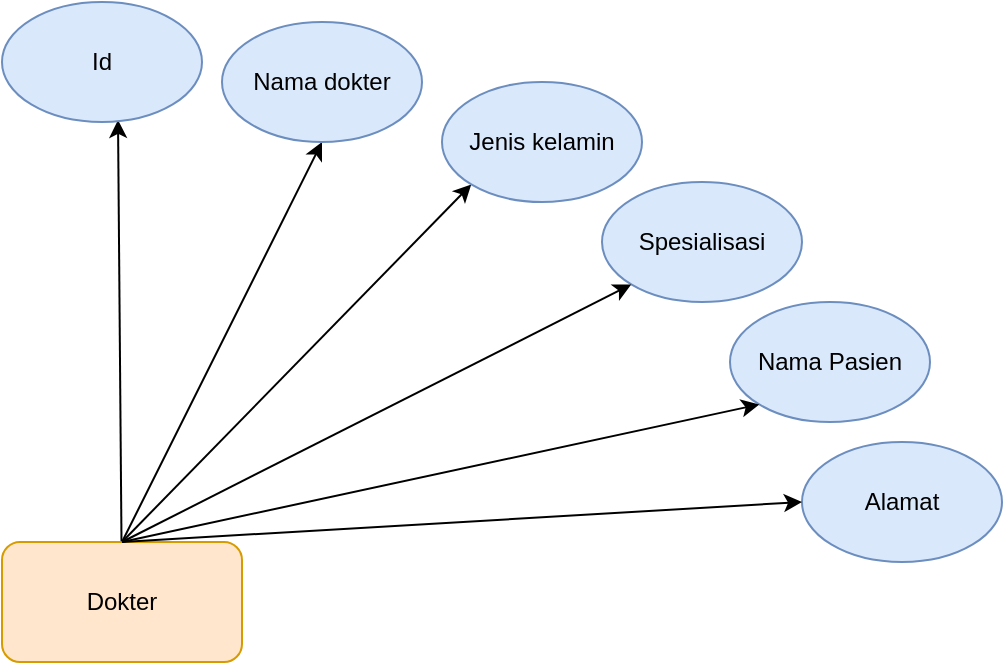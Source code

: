 <mxfile version="16.6.6" type="github"><diagram id="iHLHYgPbjY47wZx5P_oe" name="Page-1"><mxGraphModel dx="868" dy="450" grid="1" gridSize="10" guides="1" tooltips="1" connect="1" arrows="1" fold="1" page="1" pageScale="1" pageWidth="827" pageHeight="1169" math="0" shadow="0"><root><mxCell id="0"/><mxCell id="1" parent="0"/><mxCell id="cxVUMkP61MDlI2AyrGk3-10" style="edgeStyle=none;rounded=0;orthogonalLoop=1;jettySize=auto;html=1;entryX=0.58;entryY=0.983;entryDx=0;entryDy=0;entryPerimeter=0;" edge="1" parent="1" source="cxVUMkP61MDlI2AyrGk3-2" target="cxVUMkP61MDlI2AyrGk3-3"><mxGeometry relative="1" as="geometry"/></mxCell><mxCell id="cxVUMkP61MDlI2AyrGk3-11" style="edgeStyle=none;rounded=0;orthogonalLoop=1;jettySize=auto;html=1;exitX=0.5;exitY=0;exitDx=0;exitDy=0;entryX=0;entryY=1;entryDx=0;entryDy=0;" edge="1" parent="1" source="cxVUMkP61MDlI2AyrGk3-2" target="cxVUMkP61MDlI2AyrGk3-5"><mxGeometry relative="1" as="geometry"/></mxCell><mxCell id="cxVUMkP61MDlI2AyrGk3-13" style="edgeStyle=none;rounded=0;orthogonalLoop=1;jettySize=auto;html=1;entryX=0.5;entryY=1;entryDx=0;entryDy=0;exitX=0.5;exitY=0;exitDx=0;exitDy=0;" edge="1" parent="1" source="cxVUMkP61MDlI2AyrGk3-2" target="cxVUMkP61MDlI2AyrGk3-4"><mxGeometry relative="1" as="geometry"/></mxCell><mxCell id="cxVUMkP61MDlI2AyrGk3-2" value="Dokter" style="rounded=1;whiteSpace=wrap;html=1;fillColor=#ffe6cc;strokeColor=#d79b00;" vertex="1" parent="1"><mxGeometry y="550" width="120" height="60" as="geometry"/></mxCell><mxCell id="cxVUMkP61MDlI2AyrGk3-3" value="Id" style="ellipse;whiteSpace=wrap;html=1;strokeColor=#6c8ebf;fillColor=#dae8fc;" vertex="1" parent="1"><mxGeometry y="280" width="100" height="60" as="geometry"/></mxCell><mxCell id="cxVUMkP61MDlI2AyrGk3-4" value="Nama dokter" style="ellipse;whiteSpace=wrap;html=1;strokeColor=#6c8ebf;fillColor=#dae8fc;" vertex="1" parent="1"><mxGeometry x="110" y="290" width="100" height="60" as="geometry"/></mxCell><mxCell id="cxVUMkP61MDlI2AyrGk3-5" value="Jenis kelamin" style="ellipse;whiteSpace=wrap;html=1;strokeColor=#6c8ebf;fillColor=#dae8fc;" vertex="1" parent="1"><mxGeometry x="220" y="320" width="100" height="60" as="geometry"/></mxCell><mxCell id="cxVUMkP61MDlI2AyrGk3-6" value="Spesialisasi" style="ellipse;whiteSpace=wrap;html=1;strokeColor=#6c8ebf;fillColor=#dae8fc;" vertex="1" parent="1"><mxGeometry x="300" y="370" width="100" height="60" as="geometry"/></mxCell><mxCell id="cxVUMkP61MDlI2AyrGk3-7" value="Nama Pasien" style="ellipse;whiteSpace=wrap;html=1;strokeColor=#6c8ebf;fillColor=#dae8fc;" vertex="1" parent="1"><mxGeometry x="364" y="430" width="100" height="60" as="geometry"/></mxCell><mxCell id="cxVUMkP61MDlI2AyrGk3-8" value="Alamat" style="ellipse;whiteSpace=wrap;html=1;strokeColor=#6c8ebf;fillColor=#dae8fc;" vertex="1" parent="1"><mxGeometry x="400" y="500" width="100" height="60" as="geometry"/></mxCell><mxCell id="cxVUMkP61MDlI2AyrGk3-14" style="edgeStyle=none;rounded=0;orthogonalLoop=1;jettySize=auto;html=1;exitX=0.5;exitY=0;exitDx=0;exitDy=0;entryX=0;entryY=1;entryDx=0;entryDy=0;exitPerimeter=0;" edge="1" parent="1" source="cxVUMkP61MDlI2AyrGk3-2" target="cxVUMkP61MDlI2AyrGk3-6"><mxGeometry relative="1" as="geometry"><mxPoint x="70" y="500" as="sourcePoint"/><mxPoint x="244.645" y="381.213" as="targetPoint"/></mxGeometry></mxCell><mxCell id="cxVUMkP61MDlI2AyrGk3-15" style="edgeStyle=none;rounded=0;orthogonalLoop=1;jettySize=auto;html=1;entryX=0;entryY=1;entryDx=0;entryDy=0;exitX=0.5;exitY=0;exitDx=0;exitDy=0;" edge="1" parent="1" source="cxVUMkP61MDlI2AyrGk3-2" target="cxVUMkP61MDlI2AyrGk3-7"><mxGeometry relative="1" as="geometry"><mxPoint x="60" y="520" as="sourcePoint"/><mxPoint x="324.645" y="431.213" as="targetPoint"/></mxGeometry></mxCell><mxCell id="cxVUMkP61MDlI2AyrGk3-16" style="edgeStyle=none;rounded=0;orthogonalLoop=1;jettySize=auto;html=1;entryX=0;entryY=0.5;entryDx=0;entryDy=0;exitX=0.5;exitY=0;exitDx=0;exitDy=0;" edge="1" parent="1" source="cxVUMkP61MDlI2AyrGk3-2" target="cxVUMkP61MDlI2AyrGk3-8"><mxGeometry relative="1" as="geometry"><mxPoint x="70" y="535" as="sourcePoint"/><mxPoint x="388.645" y="491.213" as="targetPoint"/></mxGeometry></mxCell></root></mxGraphModel></diagram></mxfile>